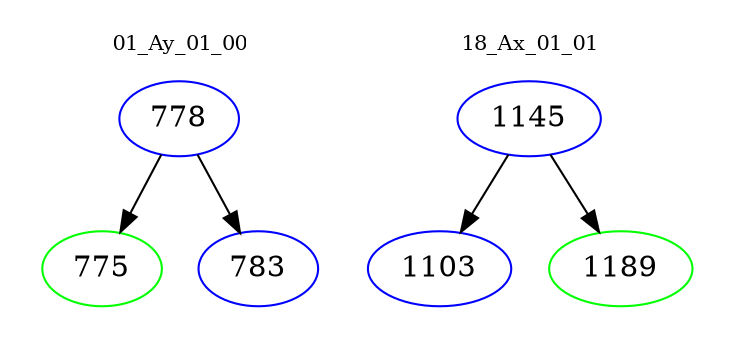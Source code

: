 digraph{
subgraph cluster_0 {
color = white
label = "01_Ay_01_00";
fontsize=10;
T0_778 [label="778", color="blue"]
T0_778 -> T0_775 [color="black"]
T0_775 [label="775", color="green"]
T0_778 -> T0_783 [color="black"]
T0_783 [label="783", color="blue"]
}
subgraph cluster_1 {
color = white
label = "18_Ax_01_01";
fontsize=10;
T1_1145 [label="1145", color="blue"]
T1_1145 -> T1_1103 [color="black"]
T1_1103 [label="1103", color="blue"]
T1_1145 -> T1_1189 [color="black"]
T1_1189 [label="1189", color="green"]
}
}
